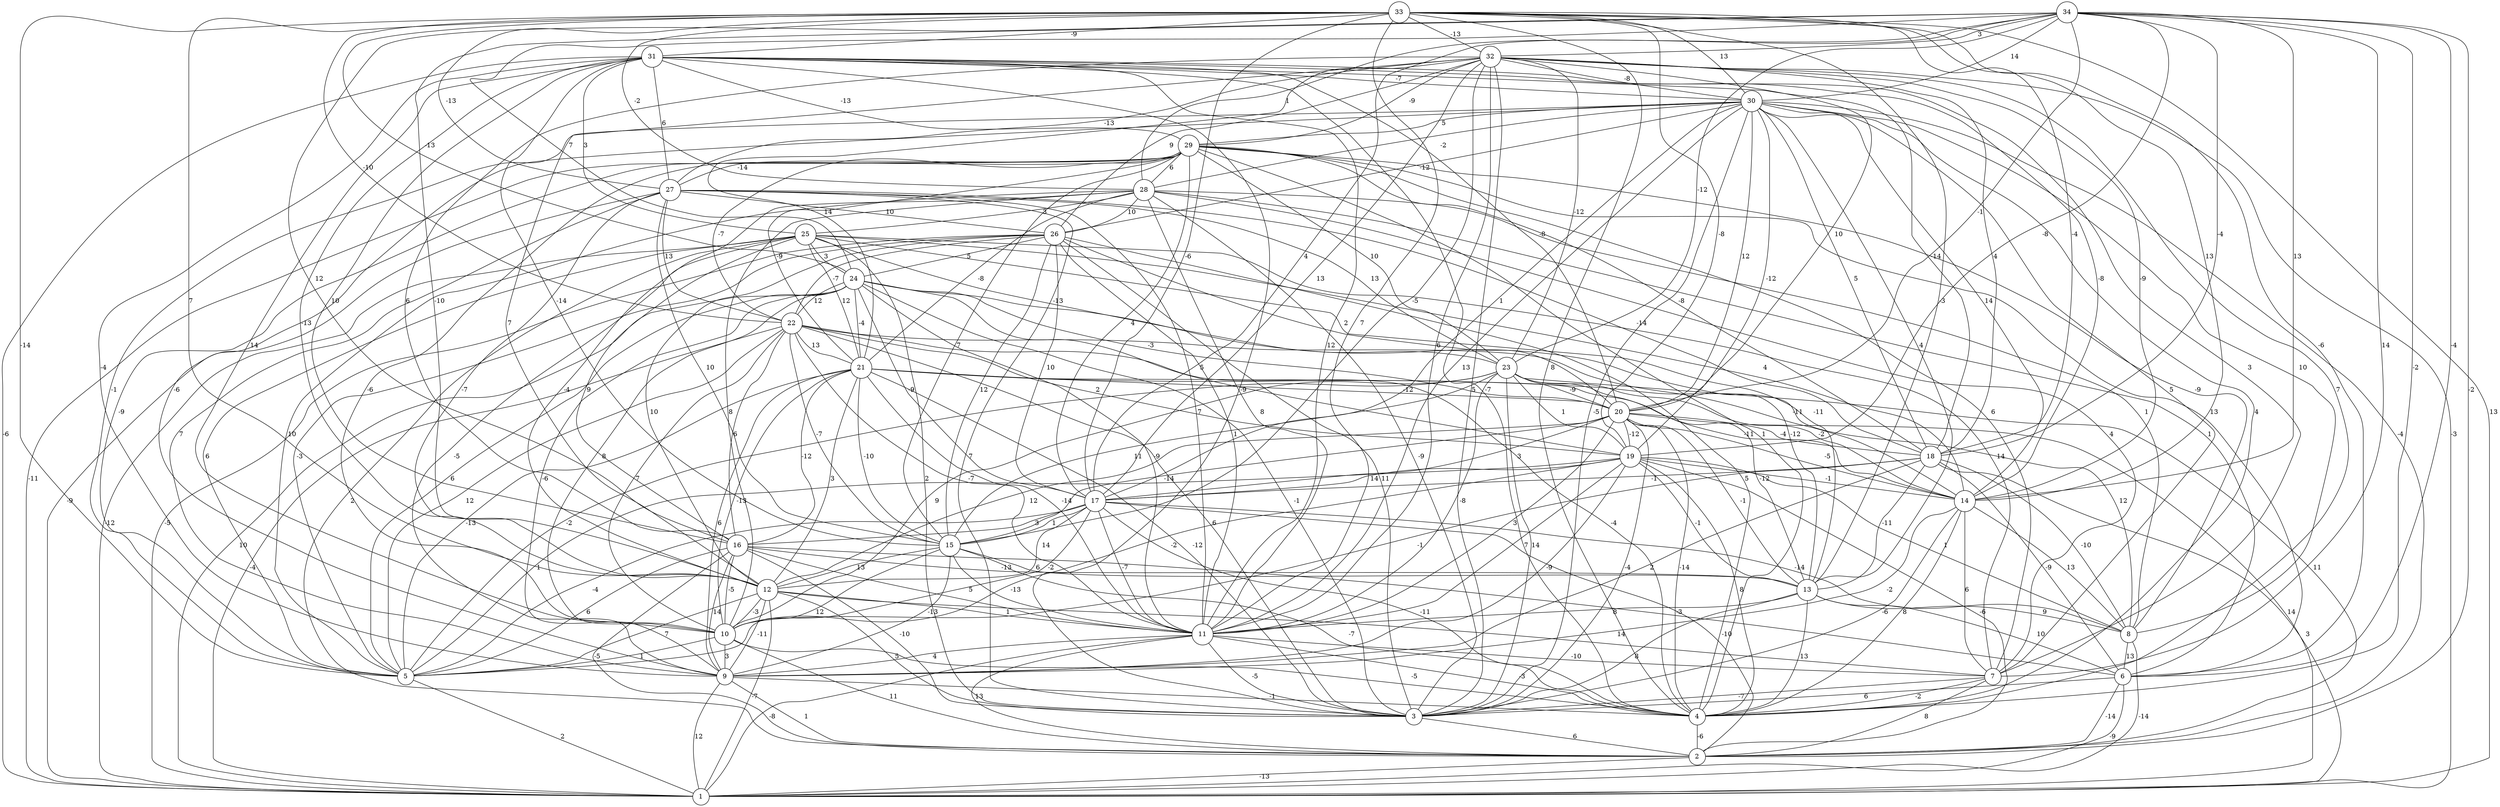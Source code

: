 graph { 
	 fontname="Helvetica,Arial,sans-serif" 
	 node [shape = circle]; 
	 34 -- 2 [label = "-2"];
	 34 -- 4 [label = "-2"];
	 34 -- 6 [label = "-4"];
	 34 -- 7 [label = "14"];
	 34 -- 12 [label = "-10"];
	 34 -- 14 [label = "13"];
	 34 -- 16 [label = "12"];
	 34 -- 17 [label = "4"];
	 34 -- 18 [label = "-4"];
	 34 -- 19 [label = "-8"];
	 34 -- 20 [label = "-1"];
	 34 -- 23 [label = "-12"];
	 34 -- 24 [label = "7"];
	 34 -- 28 [label = "1"];
	 34 -- 30 [label = "14"];
	 34 -- 32 [label = "3"];
	 33 -- 1 [label = "13"];
	 33 -- 4 [label = "8"];
	 33 -- 5 [label = "-14"];
	 33 -- 6 [label = "-6"];
	 33 -- 11 [label = "7"];
	 33 -- 12 [label = "7"];
	 33 -- 13 [label = "-3"];
	 33 -- 14 [label = "13"];
	 33 -- 17 [label = "-6"];
	 33 -- 18 [label = "-4"];
	 33 -- 19 [label = "-8"];
	 33 -- 22 [label = "-10"];
	 33 -- 24 [label = "-13"];
	 33 -- 27 [label = "-13"];
	 33 -- 28 [label = "-2"];
	 33 -- 30 [label = "13"];
	 33 -- 31 [label = "-9"];
	 33 -- 32 [label = "-13"];
	 32 -- 1 [label = "-3"];
	 32 -- 3 [label = "5"];
	 32 -- 4 [label = "7"];
	 32 -- 11 [label = "6"];
	 32 -- 12 [label = "7"];
	 32 -- 14 [label = "-9"];
	 32 -- 15 [label = "-5"];
	 32 -- 16 [label = "6"];
	 32 -- 17 [label = "13"];
	 32 -- 18 [label = "4"];
	 32 -- 20 [label = "10"];
	 32 -- 21 [label = "14"];
	 32 -- 23 [label = "-12"];
	 32 -- 26 [label = "9"];
	 32 -- 27 [label = "-13"];
	 32 -- 29 [label = "-9"];
	 32 -- 30 [label = "-8"];
	 31 -- 1 [label = "-6"];
	 31 -- 3 [label = "-9"];
	 31 -- 4 [label = "-7"];
	 31 -- 7 [label = "3"];
	 31 -- 9 [label = "-4"];
	 31 -- 10 [label = "14"];
	 31 -- 11 [label = "12"];
	 31 -- 12 [label = "-13"];
	 31 -- 14 [label = "-8"];
	 31 -- 15 [label = "-14"];
	 31 -- 16 [label = "10"];
	 31 -- 18 [label = "-14"];
	 31 -- 20 [label = "-8"];
	 31 -- 25 [label = "3"];
	 31 -- 27 [label = "6"];
	 31 -- 29 [label = "-13"];
	 31 -- 30 [label = "-7"];
	 30 -- 2 [label = "-4"];
	 30 -- 3 [label = "-5"];
	 30 -- 4 [label = "4"];
	 30 -- 5 [label = "-1"];
	 30 -- 7 [label = "5"];
	 30 -- 8 [label = "10"];
	 30 -- 9 [label = "-6"];
	 30 -- 11 [label = "13"];
	 30 -- 13 [label = "4"];
	 30 -- 14 [label = "14"];
	 30 -- 17 [label = "1"];
	 30 -- 18 [label = "5"];
	 30 -- 19 [label = "-12"];
	 30 -- 20 [label = "12"];
	 30 -- 26 [label = "-12"];
	 30 -- 28 [label = "-2"];
	 30 -- 29 [label = "5"];
	 29 -- 1 [label = "-11"];
	 29 -- 4 [label = "1"];
	 29 -- 5 [label = "-9"];
	 29 -- 6 [label = "13"];
	 29 -- 7 [label = "6"];
	 29 -- 8 [label = "-9"];
	 29 -- 10 [label = "-6"];
	 29 -- 15 [label = "7"];
	 29 -- 17 [label = "4"];
	 29 -- 18 [label = "-8"];
	 29 -- 21 [label = "-9"];
	 29 -- 22 [label = "-7"];
	 29 -- 23 [label = "10"];
	 29 -- 27 [label = "-14"];
	 29 -- 28 [label = "6"];
	 28 -- 3 [label = "-9"];
	 28 -- 5 [label = "10"];
	 28 -- 6 [label = "1"];
	 28 -- 7 [label = "4"];
	 28 -- 8 [label = "1"];
	 28 -- 10 [label = "8"];
	 28 -- 11 [label = "8"];
	 28 -- 12 [label = "-4"];
	 28 -- 21 [label = "-8"];
	 28 -- 25 [label = "3"];
	 28 -- 26 [label = "10"];
	 27 -- 1 [label = "-9"];
	 27 -- 3 [label = "7"];
	 27 -- 9 [label = "7"];
	 27 -- 11 [label = "7"];
	 27 -- 12 [label = "-7"];
	 27 -- 15 [label = "10"];
	 27 -- 18 [label = "-14"];
	 27 -- 22 [label = "13"];
	 27 -- 23 [label = "13"];
	 27 -- 26 [label = "10"];
	 26 -- 1 [label = "-5"];
	 26 -- 3 [label = "11"];
	 26 -- 4 [label = "5"];
	 26 -- 5 [label = "-3"];
	 26 -- 11 [label = "1"];
	 26 -- 12 [label = "10"];
	 26 -- 15 [label = "12"];
	 26 -- 17 [label = "10"];
	 26 -- 20 [label = "2"];
	 26 -- 22 [label = "-7"];
	 26 -- 24 [label = "5"];
	 25 -- 1 [label = "-12"];
	 25 -- 2 [label = "2"];
	 25 -- 3 [label = "2"];
	 25 -- 5 [label = "6"];
	 25 -- 7 [label = "14"];
	 25 -- 9 [label = "-5"];
	 25 -- 13 [label = "-11"];
	 25 -- 14 [label = "4"];
	 25 -- 16 [label = "9"];
	 25 -- 21 [label = "12"];
	 25 -- 23 [label = "-13"];
	 25 -- 24 [label = "3"];
	 24 -- 1 [label = "10"];
	 24 -- 3 [label = "-1"];
	 24 -- 5 [label = "6"];
	 24 -- 9 [label = "-6"];
	 24 -- 10 [label = "8"];
	 24 -- 11 [label = "-9"];
	 24 -- 13 [label = "-12"];
	 24 -- 17 [label = "-9"];
	 24 -- 19 [label = "5"];
	 24 -- 20 [label = "-3"];
	 24 -- 21 [label = "-4"];
	 24 -- 22 [label = "12"];
	 23 -- 2 [label = "11"];
	 23 -- 3 [label = "14"];
	 23 -- 5 [label = "-2"];
	 23 -- 10 [label = "9"];
	 23 -- 11 [label = "-8"];
	 23 -- 13 [label = "-12"];
	 23 -- 14 [label = "-2"];
	 23 -- 15 [label = "11"];
	 23 -- 19 [label = "1"];
	 23 -- 20 [label = "-9"];
	 22 -- 1 [label = "-4"];
	 22 -- 3 [label = "6"];
	 22 -- 4 [label = "-4"];
	 22 -- 5 [label = "12"];
	 22 -- 10 [label = "7"];
	 22 -- 11 [label = "-7"];
	 22 -- 14 [label = "-11"];
	 22 -- 15 [label = "-7"];
	 22 -- 16 [label = "6"];
	 22 -- 19 [label = "2"];
	 22 -- 21 [label = "13"];
	 21 -- 3 [label = "-12"];
	 21 -- 5 [label = "-13"];
	 21 -- 8 [label = "12"];
	 21 -- 9 [label = "6"];
	 21 -- 10 [label = "-13"];
	 21 -- 11 [label = "-14"];
	 21 -- 12 [label = "3"];
	 21 -- 14 [label = "-11"];
	 21 -- 15 [label = "-10"];
	 21 -- 16 [label = "-12"];
	 21 -- 20 [label = "-12"];
	 20 -- 1 [label = "14"];
	 20 -- 3 [label = "-4"];
	 20 -- 4 [label = "-14"];
	 20 -- 11 [label = "3"];
	 20 -- 12 [label = "12"];
	 20 -- 13 [label = "-1"];
	 20 -- 14 [label = "-5"];
	 20 -- 15 [label = "-14"];
	 20 -- 17 [label = "3"];
	 20 -- 18 [label = "-4"];
	 20 -- 19 [label = "-12"];
	 19 -- 2 [label = "-6"];
	 19 -- 4 [label = "8"];
	 19 -- 5 [label = "1"];
	 19 -- 8 [label = "1"];
	 19 -- 9 [label = "-9"];
	 19 -- 10 [label = "-2"];
	 19 -- 11 [label = "7"];
	 19 -- 13 [label = "-1"];
	 19 -- 14 [label = "-1"];
	 19 -- 17 [label = "14"];
	 18 -- 1 [label = "3"];
	 18 -- 6 [label = "-9"];
	 18 -- 8 [label = "-10"];
	 18 -- 9 [label = "2"];
	 18 -- 10 [label = "-1"];
	 18 -- 13 [label = "-11"];
	 18 -- 17 [label = "-1"];
	 17 -- 2 [label = "-10"];
	 17 -- 4 [label = "-11"];
	 17 -- 5 [label = "-4"];
	 17 -- 8 [label = "-14"];
	 17 -- 10 [label = "-2"];
	 17 -- 11 [label = "-7"];
	 17 -- 12 [label = "14"];
	 17 -- 15 [label = "1"];
	 17 -- 16 [label = "3"];
	 16 -- 2 [label = "-5"];
	 16 -- 3 [label = "-10"];
	 16 -- 5 [label = "6"];
	 16 -- 6 [label = "-3"];
	 16 -- 9 [label = "14"];
	 16 -- 10 [label = "-5"];
	 16 -- 11 [label = "5"];
	 16 -- 13 [label = "-13"];
	 15 -- 4 [label = "-7"];
	 15 -- 5 [label = "12"];
	 15 -- 9 [label = "-13"];
	 15 -- 11 [label = "-13"];
	 15 -- 12 [label = "13"];
	 15 -- 13 [label = "6"];
	 14 -- 3 [label = "-6"];
	 14 -- 4 [label = "8"];
	 14 -- 7 [label = "6"];
	 14 -- 8 [label = "13"];
	 14 -- 9 [label = "-2"];
	 13 -- 3 [label = "8"];
	 13 -- 4 [label = "13"];
	 13 -- 6 [label = "10"];
	 13 -- 8 [label = "9"];
	 13 -- 11 [label = "8"];
	 12 -- 1 [label = "-7"];
	 12 -- 3 [label = "5"];
	 12 -- 5 [label = "7"];
	 12 -- 7 [label = "14"];
	 12 -- 9 [label = "-11"];
	 12 -- 10 [label = "-3"];
	 12 -- 11 [label = "1"];
	 11 -- 1 [label = "-8"];
	 11 -- 2 [label = "13"];
	 11 -- 3 [label = "-5"];
	 11 -- 4 [label = "-3"];
	 11 -- 7 [label = "-10"];
	 11 -- 9 [label = "4"];
	 10 -- 2 [label = "11"];
	 10 -- 4 [label = "-5"];
	 10 -- 5 [label = "1"];
	 10 -- 9 [label = "3"];
	 9 -- 1 [label = "12"];
	 9 -- 2 [label = "1"];
	 9 -- 4 [label = "-1"];
	 8 -- 1 [label = "-14"];
	 8 -- 6 [label = "13"];
	 7 -- 2 [label = "8"];
	 7 -- 3 [label = "-7"];
	 7 -- 4 [label = "-2"];
	 6 -- 1 [label = "-9"];
	 6 -- 2 [label = "-14"];
	 6 -- 3 [label = "6"];
	 5 -- 1 [label = "2"];
	 4 -- 2 [label = "-6"];
	 3 -- 2 [label = "6"];
	 2 -- 1 [label = "-13"];
	 1;
	 2;
	 3;
	 4;
	 5;
	 6;
	 7;
	 8;
	 9;
	 10;
	 11;
	 12;
	 13;
	 14;
	 15;
	 16;
	 17;
	 18;
	 19;
	 20;
	 21;
	 22;
	 23;
	 24;
	 25;
	 26;
	 27;
	 28;
	 29;
	 30;
	 31;
	 32;
	 33;
	 34;
}
